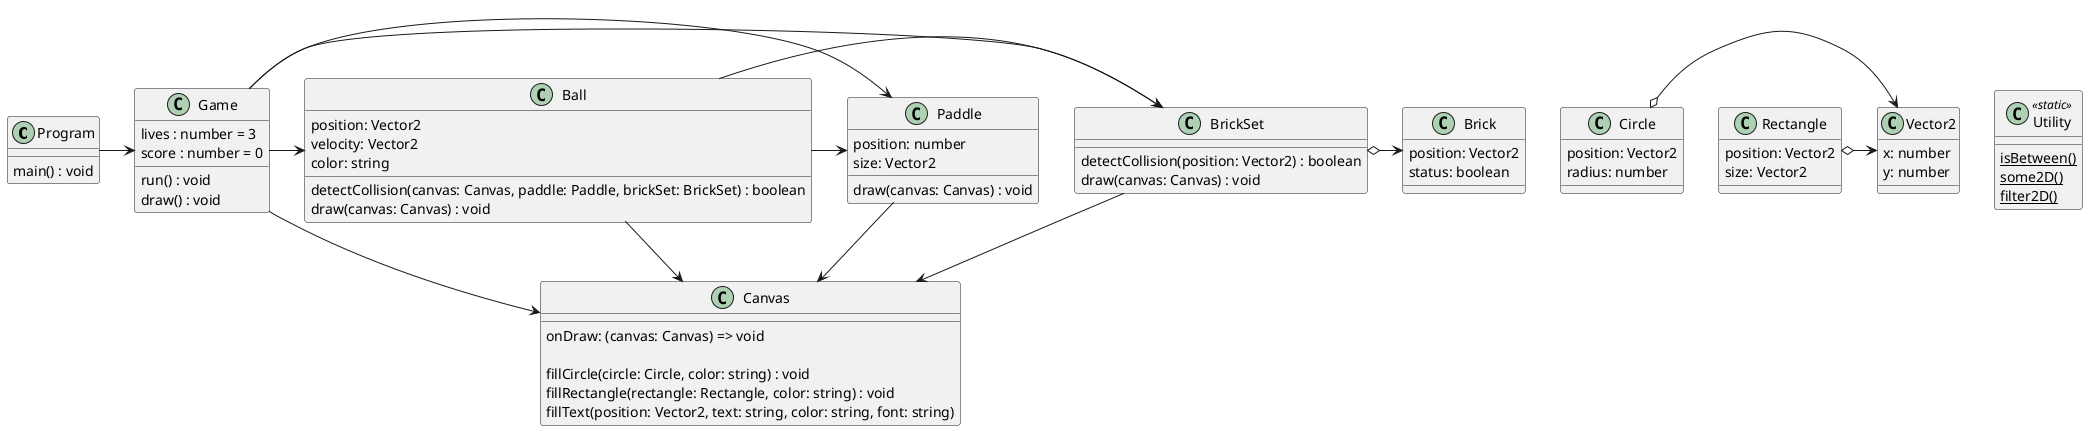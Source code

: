 @startuml

class Program {
    main() : void
}
class Game {
    lives : number = 3
    score : number = 0
    run() : void
    draw() : void
}
class Ball {
    position: Vector2
    velocity: Vector2
    color: string
    detectCollision(canvas: Canvas, paddle: Paddle, brickSet: BrickSet) : boolean
    draw(canvas: Canvas) : void
}
class BrickSet {
    detectCollision(position: Vector2) : boolean
    draw(canvas: Canvas) : void
}
class Brick {
    position: Vector2
    status: boolean
}
class Paddle {
    position: number
    size: Vector2
    draw(canvas: Canvas) : void
}
class Canvas {
    onDraw: (canvas: Canvas) => void

    fillCircle(circle: Circle, color: string) : void
    fillRectangle(rectangle: Rectangle, color: string) : void
    fillText(position: Vector2, text: string, color: string, font: string)
}
class Rectangle {
    position: Vector2
    size: Vector2
}
class Circle {
    position: Vector2
    radius: number
}
class Vector2 {
    x: number
    y: number
}
class Utility <<static>> {
    {static} isBetween()
    {static} some2D()
    {static} filter2D()
}
Program -> Game
' Canvas -> Rectangle
' Canvas -> Circle
Circle o-> Vector2
Rectangle o-> Vector2
' Paddle o-> Vector2
Paddle --> Canvas
BrickSet o-> Brick
BrickSet --> Canvas
' Ball o-> Vector2
Ball --> Canvas
Ball -> BrickSet
Ball -> Paddle
' Game -> Vector2
Game -> Canvas
Game -> BrickSet
Game -> Paddle
Game -> Ball

@enduml
